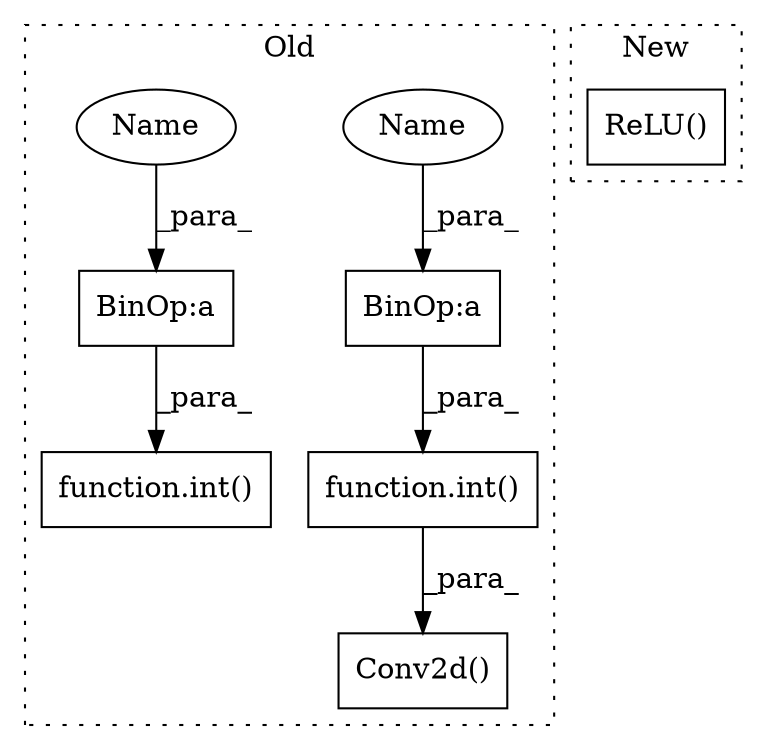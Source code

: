 digraph G {
subgraph cluster0 {
1 [label="function.int()" a="75" s="1615,1639" l="4,1" shape="box"];
3 [label="BinOp:a" a="82" s="1625" l="3" shape="box"];
4 [label="Conv2d()" a="75" s="1605,1663" l="10,28" shape="box"];
5 [label="BinOp:a" a="82" s="1280" l="3" shape="box"];
6 [label="function.int()" a="75" s="1270,1294" l="4,1" shape="box"];
7 [label="Name" a="87" s="1628" l="11" shape="ellipse"];
8 [label="Name" a="87" s="1283" l="11" shape="ellipse"];
label = "Old";
style="dotted";
}
subgraph cluster1 {
2 [label="ReLU()" a="75" s="2909" l="21" shape="box"];
label = "New";
style="dotted";
}
1 -> 4 [label="_para_"];
3 -> 1 [label="_para_"];
5 -> 6 [label="_para_"];
7 -> 3 [label="_para_"];
8 -> 5 [label="_para_"];
}